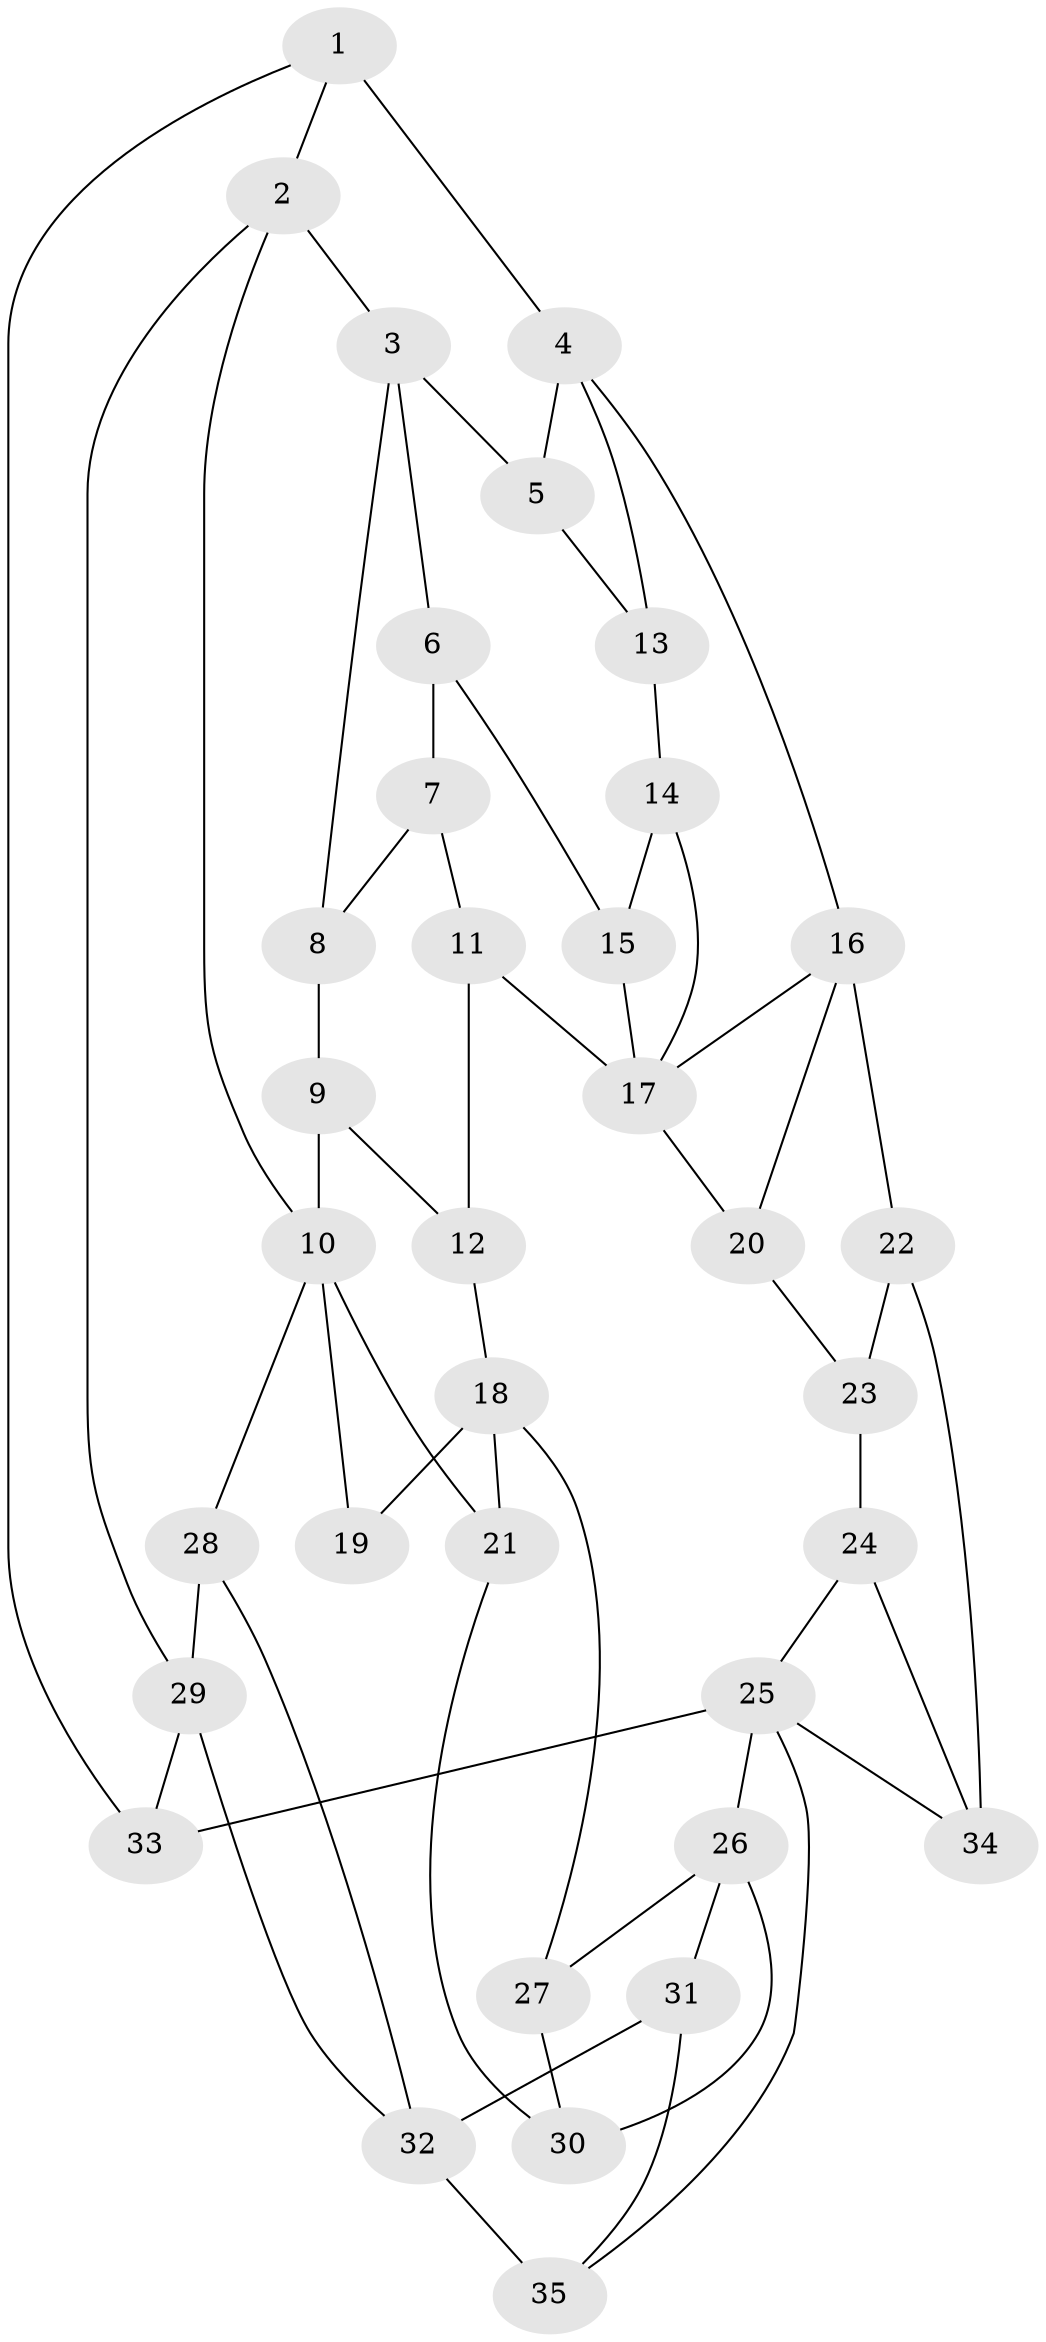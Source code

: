 // original degree distribution, {3: 0.02857142857142857, 5: 0.42857142857142855, 4: 0.2857142857142857, 6: 0.2571428571428571}
// Generated by graph-tools (version 1.1) at 2025/38/03/09/25 02:38:22]
// undirected, 35 vertices, 59 edges
graph export_dot {
graph [start="1"]
  node [color=gray90,style=filled];
  1;
  2;
  3;
  4;
  5;
  6;
  7;
  8;
  9;
  10;
  11;
  12;
  13;
  14;
  15;
  16;
  17;
  18;
  19;
  20;
  21;
  22;
  23;
  24;
  25;
  26;
  27;
  28;
  29;
  30;
  31;
  32;
  33;
  34;
  35;
  1 -- 2 [weight=1.0];
  1 -- 4 [weight=2.0];
  1 -- 33 [weight=1.0];
  2 -- 3 [weight=1.0];
  2 -- 10 [weight=1.0];
  2 -- 29 [weight=1.0];
  3 -- 5 [weight=1.0];
  3 -- 6 [weight=1.0];
  3 -- 8 [weight=1.0];
  4 -- 5 [weight=1.0];
  4 -- 13 [weight=1.0];
  4 -- 16 [weight=2.0];
  5 -- 13 [weight=1.0];
  6 -- 7 [weight=1.0];
  6 -- 15 [weight=1.0];
  7 -- 8 [weight=1.0];
  7 -- 11 [weight=1.0];
  8 -- 9 [weight=1.0];
  9 -- 10 [weight=2.0];
  9 -- 12 [weight=1.0];
  10 -- 19 [weight=1.0];
  10 -- 21 [weight=1.0];
  10 -- 28 [weight=1.0];
  11 -- 12 [weight=2.0];
  11 -- 17 [weight=2.0];
  12 -- 18 [weight=2.0];
  13 -- 14 [weight=1.0];
  14 -- 15 [weight=1.0];
  14 -- 17 [weight=1.0];
  15 -- 17 [weight=1.0];
  16 -- 17 [weight=1.0];
  16 -- 20 [weight=1.0];
  16 -- 22 [weight=1.0];
  17 -- 20 [weight=1.0];
  18 -- 19 [weight=2.0];
  18 -- 21 [weight=1.0];
  18 -- 27 [weight=1.0];
  20 -- 23 [weight=1.0];
  21 -- 30 [weight=1.0];
  22 -- 23 [weight=1.0];
  22 -- 34 [weight=1.0];
  23 -- 24 [weight=1.0];
  24 -- 25 [weight=1.0];
  24 -- 34 [weight=1.0];
  25 -- 26 [weight=1.0];
  25 -- 33 [weight=2.0];
  25 -- 34 [weight=1.0];
  25 -- 35 [weight=1.0];
  26 -- 27 [weight=1.0];
  26 -- 30 [weight=1.0];
  26 -- 31 [weight=2.0];
  27 -- 30 [weight=1.0];
  28 -- 29 [weight=1.0];
  28 -- 32 [weight=1.0];
  29 -- 32 [weight=1.0];
  29 -- 33 [weight=1.0];
  31 -- 32 [weight=2.0];
  31 -- 35 [weight=1.0];
  32 -- 35 [weight=2.0];
}
